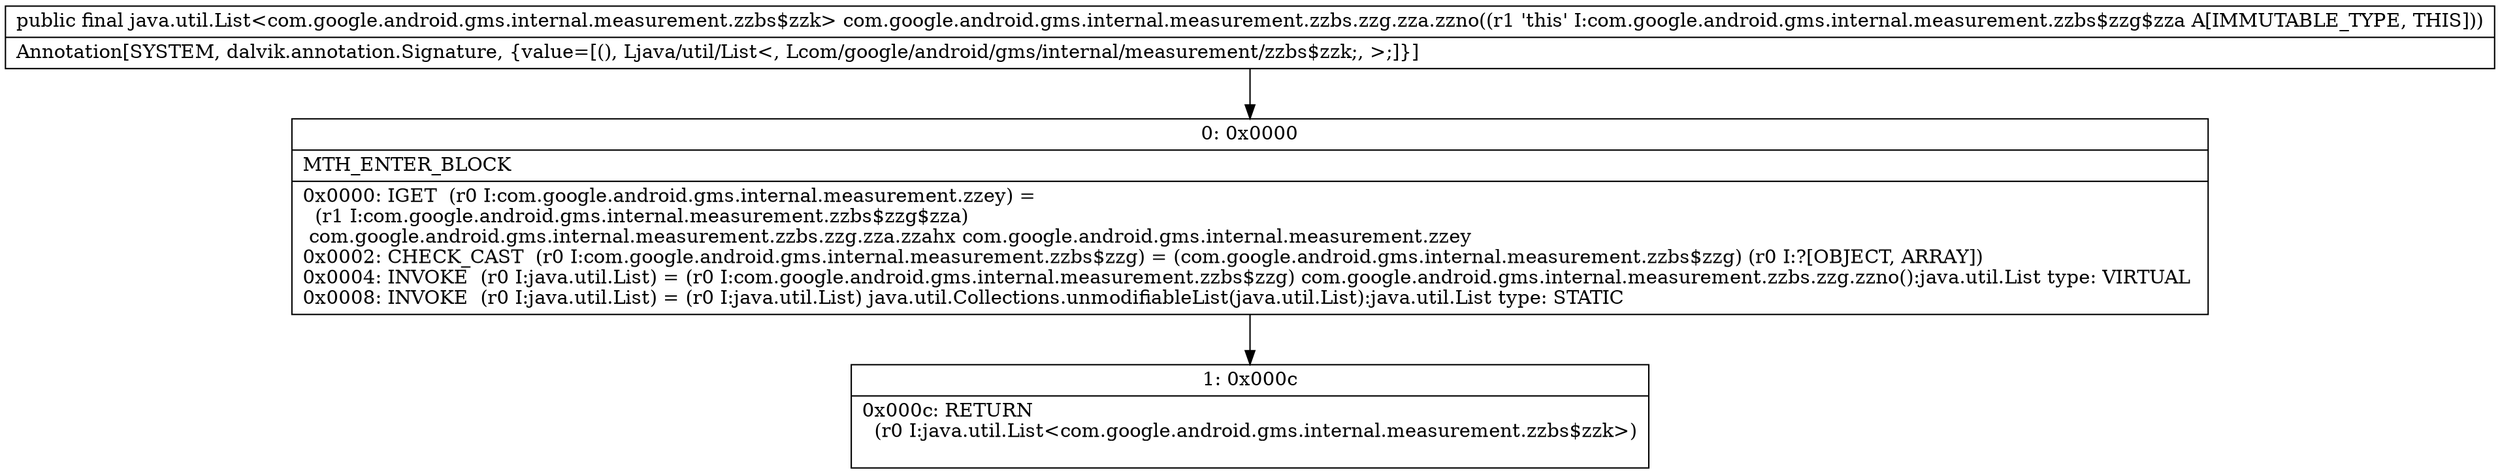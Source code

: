 digraph "CFG forcom.google.android.gms.internal.measurement.zzbs.zzg.zza.zzno()Ljava\/util\/List;" {
Node_0 [shape=record,label="{0\:\ 0x0000|MTH_ENTER_BLOCK\l|0x0000: IGET  (r0 I:com.google.android.gms.internal.measurement.zzey) = \l  (r1 I:com.google.android.gms.internal.measurement.zzbs$zzg$zza)\l com.google.android.gms.internal.measurement.zzbs.zzg.zza.zzahx com.google.android.gms.internal.measurement.zzey \l0x0002: CHECK_CAST  (r0 I:com.google.android.gms.internal.measurement.zzbs$zzg) = (com.google.android.gms.internal.measurement.zzbs$zzg) (r0 I:?[OBJECT, ARRAY]) \l0x0004: INVOKE  (r0 I:java.util.List) = (r0 I:com.google.android.gms.internal.measurement.zzbs$zzg) com.google.android.gms.internal.measurement.zzbs.zzg.zzno():java.util.List type: VIRTUAL \l0x0008: INVOKE  (r0 I:java.util.List) = (r0 I:java.util.List) java.util.Collections.unmodifiableList(java.util.List):java.util.List type: STATIC \l}"];
Node_1 [shape=record,label="{1\:\ 0x000c|0x000c: RETURN  \l  (r0 I:java.util.List\<com.google.android.gms.internal.measurement.zzbs$zzk\>)\l \l}"];
MethodNode[shape=record,label="{public final java.util.List\<com.google.android.gms.internal.measurement.zzbs$zzk\> com.google.android.gms.internal.measurement.zzbs.zzg.zza.zzno((r1 'this' I:com.google.android.gms.internal.measurement.zzbs$zzg$zza A[IMMUTABLE_TYPE, THIS]))  | Annotation[SYSTEM, dalvik.annotation.Signature, \{value=[(), Ljava\/util\/List\<, Lcom\/google\/android\/gms\/internal\/measurement\/zzbs$zzk;, \>;]\}]\l}"];
MethodNode -> Node_0;
Node_0 -> Node_1;
}

